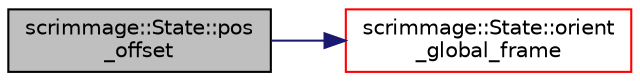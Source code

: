 digraph "scrimmage::State::pos_offset"
{
 // LATEX_PDF_SIZE
  edge [fontname="Helvetica",fontsize="10",labelfontname="Helvetica",labelfontsize="10"];
  node [fontname="Helvetica",fontsize="10",shape=record];
  rankdir="LR";
  Node1 [label="scrimmage::State::pos\l_offset",height=0.2,width=0.4,color="black", fillcolor="grey75", style="filled", fontcolor="black",tooltip="return position offset by trailing_distance in the direction of velocity or orientation"];
  Node1 -> Node2 [color="midnightblue",fontsize="10",style="solid",fontname="Helvetica"];
  Node2 [label="scrimmage::State::orient\l_global_frame",height=0.2,width=0.4,color="red", fillcolor="white", style="filled",URL="$classscrimmage_1_1State.html#a9488bbe3359b83b2881eefed107297f3",tooltip="returns the vector extending forward"];
}

